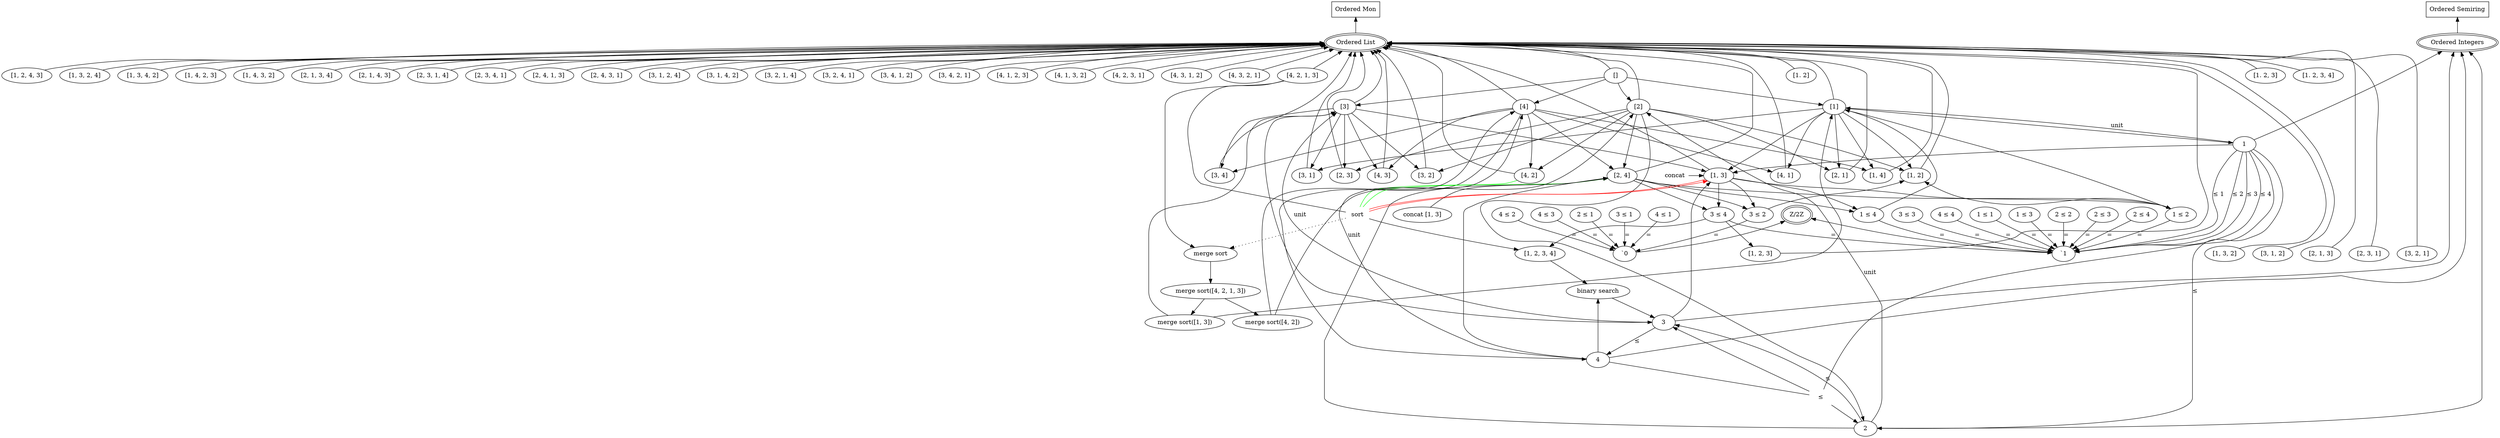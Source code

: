 digraph G {
  "Ordered Mon" [shape="rect"]
  "Ordered Semiring" [shape="rect"]
  {
    rank="same"
    "Ordered Mon"
    "Ordered Semiring"
  }
  {
    rank="same"
    "Ordered List"
    "Ordered Integers"
  }
  "Z/2Z" [peripheries="2"]
  "Z/2Z" -> "`0" [dir="back"]
  "Z/2Z" -> "`1" [dir="back"]

  "Ordered List" [peripheries="2"]
  "Ordered Mon" -> "Ordered List" [dir="back"]
  "Ordered List" -> "[]" [dir="back"]
  "Ordered List" -> "[1]" [dir="back"]
  "Ordered List" -> "[2]" [dir="back"]
  "Ordered List" -> "[3]" [dir="back"]
  "Ordered List" -> "[4]" [dir="back"]
  "Ordered List" -> "[1, 2]" [dir="back"]
  "Ordered List" -> "[2, 1]" [dir="back"]
  "Ordered List" -> "[1, 3]" [dir="back"]
  "Ordered List" -> "[3, 1]" [dir="back"]
  "Ordered List" -> "[1, 4]" [dir="back"]
  "Ordered List" -> "[4, 1]" [dir="back"]
  "Ordered List" -> "[2, 3]" [dir="back"]
  "Ordered List" -> "[3, 2]" [dir="back"]
  "Ordered List" -> "[2, 4]" [dir="back"]
  "Ordered List" -> "[4, 2]" [dir="back"]
  "Ordered List" -> "[3, 4]" [dir="back"]
  "Ordered List" -> "[4, 3]" [dir="back"]
  "Ordered List" -> "[1. 2]" [dir="back"]
  "Ordered List" -> "[1, 2, 3]" [dir="back"]
  "Ordered List" -> "[1, 3, 2]" [dir="back"]
  "Ordered List" -> "[2, 1, 3]" [dir="back"]
  "Ordered List" -> "[2, 3, 1]" [dir="back"]
  "Ordered List" -> "[3, 1, 2]" [dir="back"]
  "Ordered List" -> "[3, 2, 1]" [dir="back"]
  "Ordered List" -> "[1. 2, 3]" [dir="back"]
  "Ordered List" -> "[1. 2, 3, 4]" [dir="back"]
  "Ordered List" -> "[1, 2, 4, 3]" [dir="back"]
  "Ordered List" -> "[1, 3, 2, 4]" [dir="back"]
  "Ordered List" -> "[1, 3, 4, 2]" [dir="back"]
  "Ordered List" -> "[1, 4, 2, 3]" [dir="back"]
  "Ordered List" -> "[1, 4, 3, 2]" [dir="back"]
  "Ordered List" -> "[2, 1, 3, 4]" [dir="back"]
  "Ordered List" -> "[2, 1, 4, 3]" [dir="back"]
  "Ordered List" -> "[2, 3, 1, 4]" [dir="back"]
  "Ordered List" -> "[2, 3, 4, 1]" [dir="back"]
  "Ordered List" -> "[2, 4, 1, 3]" [dir="back"]
  "Ordered List" -> "[2, 4, 3, 1]" [dir="back"]
  "Ordered List" -> "[3, 1, 2, 4]" [dir="back"]
  "Ordered List" -> "[3, 1, 4, 2]" [dir="back"]
  "Ordered List" -> "[3, 2, 1, 4]" [dir="back"]
  "Ordered List" -> "[3, 2, 4, 1]" [dir="back"]
  "Ordered List" -> "[3, 4, 1, 2]" [dir="back"]
  "Ordered List" -> "[3, 4, 2, 1]" [dir="back"]
  "Ordered List" -> "[4, 1, 2, 3]" [dir="back"]
  "Ordered List" -> "[4, 1, 3, 2]" [dir="back"]
  "Ordered List" -> "[4, 2, 1, 3]" [dir="back"]
  "Ordered List" -> "[4, 2, 3, 1]" [dir="back"]
  "Ordered List" -> "[4, 3, 1, 2]" [dir="back"]
  "Ordered List" -> "[4, 3, 2, 1]" [dir="back"]

  // sort
  "sort" [shape="none"]
  "[4, 2, 1, 3]" -> "sort" [arrowhead="none"]
  "sort" -> "[1, 2, 3, 4]"
  "[4, 2]" -> "sort" [arrowhead="none" color="green"]
  "sort" -> "[2, 4]" [color="green"]
  "[1, 3]" -> "sort" [arrowhead="none" color="red"]
  "sort" -> "[1, 3]" [color="red"]
  "[]" -> "[1]"
  "[]" -> "[2]"
  "[]" -> "[3]"
  "[]" -> "[4]"
  "[1]" -> "[1, 2]"
  "[2]" -> "[1, 2]"
  "[1]" -> "[2, 1]"
  "[2]" -> "[2, 1]"
  "[1]" -> "[3, 1]"
  "[3]" -> "[3, 1]"
  "[1]" -> "[1, 3]"
  "[3]" -> "[1, 3]"
  "[1]" -> "[4, 1]"
  "[4]" -> "[4, 1]"
  "[1]" -> "[1, 4]"
  "[4]" -> "[1, 4]"
  "[2]" -> "[2, 3]"
  "[3]" -> "[2, 3]"
  "[2]" -> "[3, 2]"
  "[3]" -> "[3, 2]"
  "[2]" -> "[2, 4]"
  "[4]" -> "[2, 4]"
  "[2]" -> "[4, 2]"
  "[4]" -> "[4, 2]"
  "[3]" -> "[3, 4]"
  "[4]" -> "[3, 4]"
  "[3]" -> "[4, 3]"
  "[4]" -> "[4, 3]"
  {
    rank="same"
    "[1]"
    "[2]"
    "[3]"
    "[4]"
  }
  {
    rank="same"
    "[1, 2]"
    "[2, 1]"
    "[1, 3]"
    "[3, 1]"
    "[1, 4]"
    "[4, 1]"
    "[2, 3]"
    "[3, 2]"
    "[2, 4]"
    "[4, 2]"
    "[3, 4]"
    "[4, 3]"
  }
  {
    rank="same"
    "[1, 2, 3]"
    "[1, 3, 2]"
    "[2, 1, 3]"
    "[2, 3, 1]"
    "[3, 1, 2]"
    "[3, 2, 1]"
  }
  {
    rank="same"
    "[1. 2, 3, 4]"
    "[1, 2, 4, 3]"
    "[1, 3, 2, 4]"
    "[1, 3, 4, 2]"
    "[1, 4, 2, 3]"
    "[1, 4, 3, 2]"
    "[2, 1, 3, 4]"
    "[2, 1, 4, 3]"
    "[2, 3, 1, 4]"
    "[2, 3, 4, 1]"
    "[2, 4, 1, 3]"
    "[2, 4, 3, 1]"
    "[3, 1, 2, 4]"
    "[3, 1, 4, 2]"
    "[3, 2, 1, 4]"
    "[3, 2, 4, 1]"
    "[3, 4, 1, 2]"
    "[3, 4, 2, 1]"
    "[4, 1, 2, 3]"
    "[4, 1, 3, 2]"
    "[4, 2, 1, 3]"
    "[4, 2, 3, 1]"
    "[4, 3, 1, 2]"
    "[4, 3, 2, 1]"
  }
  "1" -> "`1" [label="≤ 1"]
  "1" -> "`1" [label="≤ 2"]
  "1" -> "`1" [label="≤ 3"]
  "1" -> "`1" [label="≤ 4"]

  "sort" -> "merge sort" [style="dotted"]
  "[4, 2, 1, 3]" -> "merge sort"
  "merge sort" -> "merge sort([4, 2, 1, 3])"
  "merge sort([4, 2, 1, 3])" -> "merge sort([4, 2])"
  "merge sort([4, 2, 1, 3])" -> "merge sort([1, 3])"
  "merge sort([4, 2])" -> "[4]"
  "merge sort([4, 2])" -> "[2]"
  "merge sort([1, 3])" -> "[1]"
  "merge sort([1, 3])" -> "[3]"
  "[4]" -> "4"
  "[2]" -> "2"
  "[1]" -> "1"
  "[3]" -> "3"

  "4" -> "[4]" [label="unit"]
  "2" -> "[2]" [label="unit"]
  "1" -> "[1]" [label="unit"]
  "3" -> "[3]" [label="unit"]

  "Ordered Semiring" -> "Ordered Integers" [dir="back"]
  "Ordered Integers" [peripheries="2"]
  "Ordered Integers" -> "1" [dir="back"]
  "Ordered Integers" -> "2" [dir="back"]
  "Ordered Integers" -> "3" [dir="back"]
  "Ordered Integers" -> "4" [dir="back"]
  "≤" [shape="none"]
  "4" -> "≤" [arrowhead="none"]
  "≤" -> "2"
  "4" -> "[2, 4]"
  "2" -> "[2, 4]"
  "1" -> "[1, 3]"
  "3" -> "[1, 3]"
  "1" -> "2" [label="≤"]
  "2" -> "3" [label="≤"]
  "3" -> "4" [label="≤"]

  "1 ≤ 1" -> "`1" [label="="]
  "1 ≤ 2" -> "`1" [label="="]
  "1 ≤ 3" -> "`1" [label="="]
  "1 ≤ 4" -> "`1" [label="="]
  "2 ≤ 1" -> "`0" [label="="]
  "2 ≤ 2" -> "`1" [label="="]
  "2 ≤ 3" -> "`1" [label="="]
  "2 ≤ 4" -> "`1" [label="="]
  "3 ≤ 1" -> "`0" [label="="]
  "3 ≤ 2" -> "`0" [label="="]
  "3 ≤ 3" -> "`1" [label="="]
  "3 ≤ 4" -> "`1" [label="="]
  "4 ≤ 1" -> "`0" [label="="]
  "4 ≤ 2" -> "`0" [label="="]
  "4 ≤ 3" -> "`0" [label="="]
  "4 ≤ 4" -> "`1" [label="="]

  "concat" [shape="none"]
  "[2, 4]" -> "concat [1, 3]" [arrowhead="none"]
  "concat" -> "[1, 3]"
  "[2, 4]" -> "1 ≤ 2"
  "[1, 3]" -> "1 ≤ 2"
  "[2, 4]" -> "1 ≤ 4"
  "[1, 3]" -> "1 ≤ 4"
  "[2, 4]" -> "3 ≤ 2"
  "[1, 3]" -> "3 ≤ 2"
  "[2, 4]" -> "3 ≤ 4"
  "[1, 3]" -> "3 ≤ 4"
  "1 ≤ 2"
  "1 ≤ 4"
  "3 ≤ 2"
  "3 ≤ 4"
  "1 ≤ 2" -> "[1]"
  "1 ≤ 4" -> "[1]"
  "1 ≤ 2" -> "[1, 2]"
  "3 ≤ 2" -> "[1, 2]"
  "3 ≤ 4" -> "[1, 2, 3]"
  "3 ≤ 4" -> "[1, 2, 3, 4]"
  {
    rank="same"
    "[2, 4]"
    "concat"
    "[1, 3]"
  }

  "1" -> "≤" [arrowhead="none"]
  "≤" -> "3"

  // search
  "4" -> "binary search"
  "[1, 2, 3, 4]" -> "binary search"
  "binary search" -> "3"
}